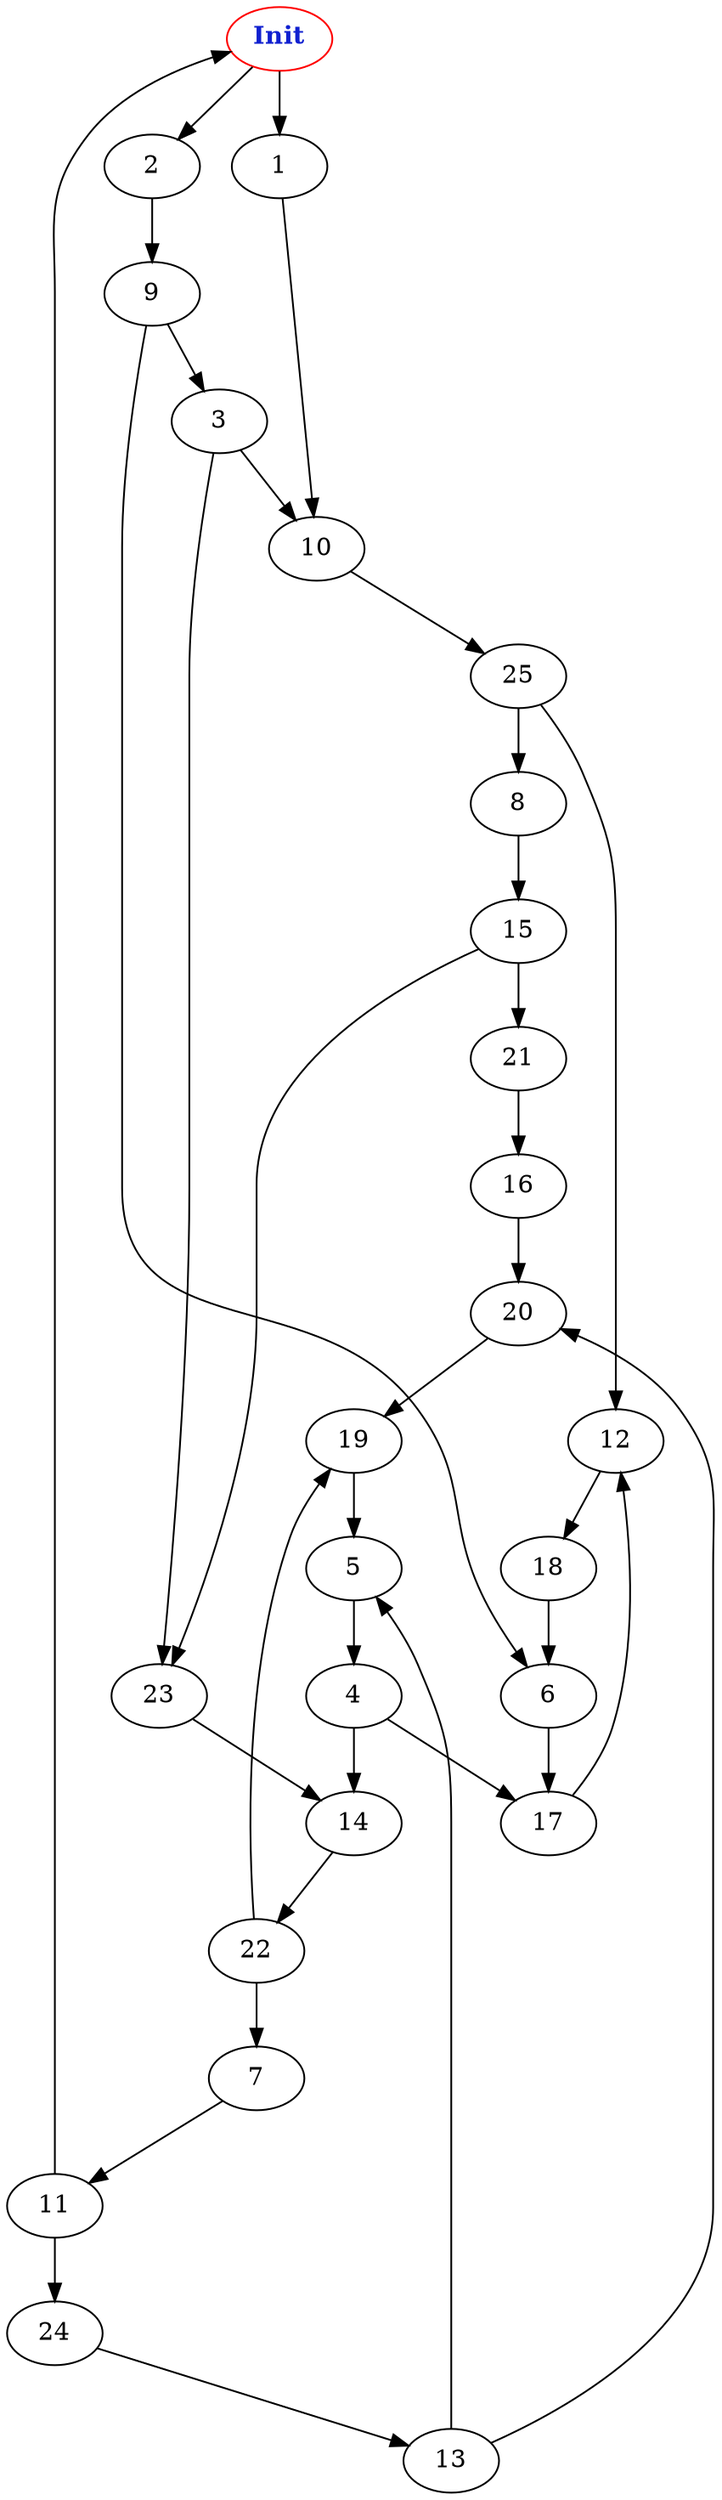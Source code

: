 digraph "Net Graph with 26 nodes" {
  edge ["class"="link-class"]

  "0" ["color"="red","label"=<<b>Init</b>>,"fontcolor"="#1020d0"]
  "0" -> "1" ["weight"="9.0"]
  "0" -> "2" ["weight"="1.0"]
  "1" -> "10" ["weight"="6.0"]
  "2" -> "9" ["weight"="9.0"]
  "5" -> "4" ["weight"="4.0"]
  "4" -> "17" ["weight"="2.0"]
  "17" -> "12" ["weight"="8.0"]
  "10" -> "25" ["weight"="1.0"]
  "25" -> "8" ["weight"="8.0"]
  "14" -> "22" ["weight"="4.0"]
  "22" -> "7" ["weight"="2.0"]
  "20" -> "19" ["weight"="2.0"]
  "19" -> "5" ["weight"="9.0"]
  "21" -> "16" ["weight"="7.0"]
  "16" -> "20" ["weight"="3.0"]
  "9" -> "3" ["weight"="1.0"]
  "3" -> "23" ["weight"="2.0"]
  "23" -> "14" ["weight"="4.0"]
  "12" -> "18" ["weight"="8.0"]
  "18" -> "6" ["weight"="6.0"]
  "7" -> "11" ["weight"="1.0"]
  "11" -> "24" ["weight"="7.0"]
  "24" -> "13" ["weight"="4.0"]
  "8" -> "15" ["weight"="4.0"]
  "15" -> "21" ["weight"="3.0"]

  // Additional random connections
  "13" -> "20" ["weight"="5.0"]
  "6" -> "17" ["weight"="7.0"]
  "3" -> "10" ["weight"="2.0"]
  "9" -> "6" ["weight"="3.0"]
  "15" -> "23" ["weight"="1.0"]
  "22" -> "19" ["weight"="8.0"]
  "4" -> "14" ["weight"="5.0"]
  "25" -> "12" ["weight"="3.0"]
  "13" -> "5" ["weight"="2.0"]
  "11" -> "0" ["weight"="6.0"]  // Connect back to the initiator for interesting loop scenarios
}
